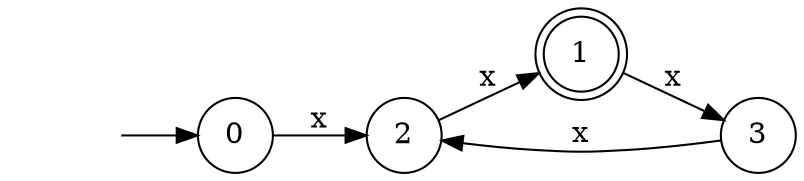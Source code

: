 digraph G {
    rankdir=LR;
    node [shape=circle];
    start [shape=none, label=""];
    1 [shape=doublecircle];
    2 -> 1 [label="x"];
    0 -> 2 [label="x"];
    3 -> 2 [label="x"];
    1 -> 3 [label="x"];
    start -> 0;
}

